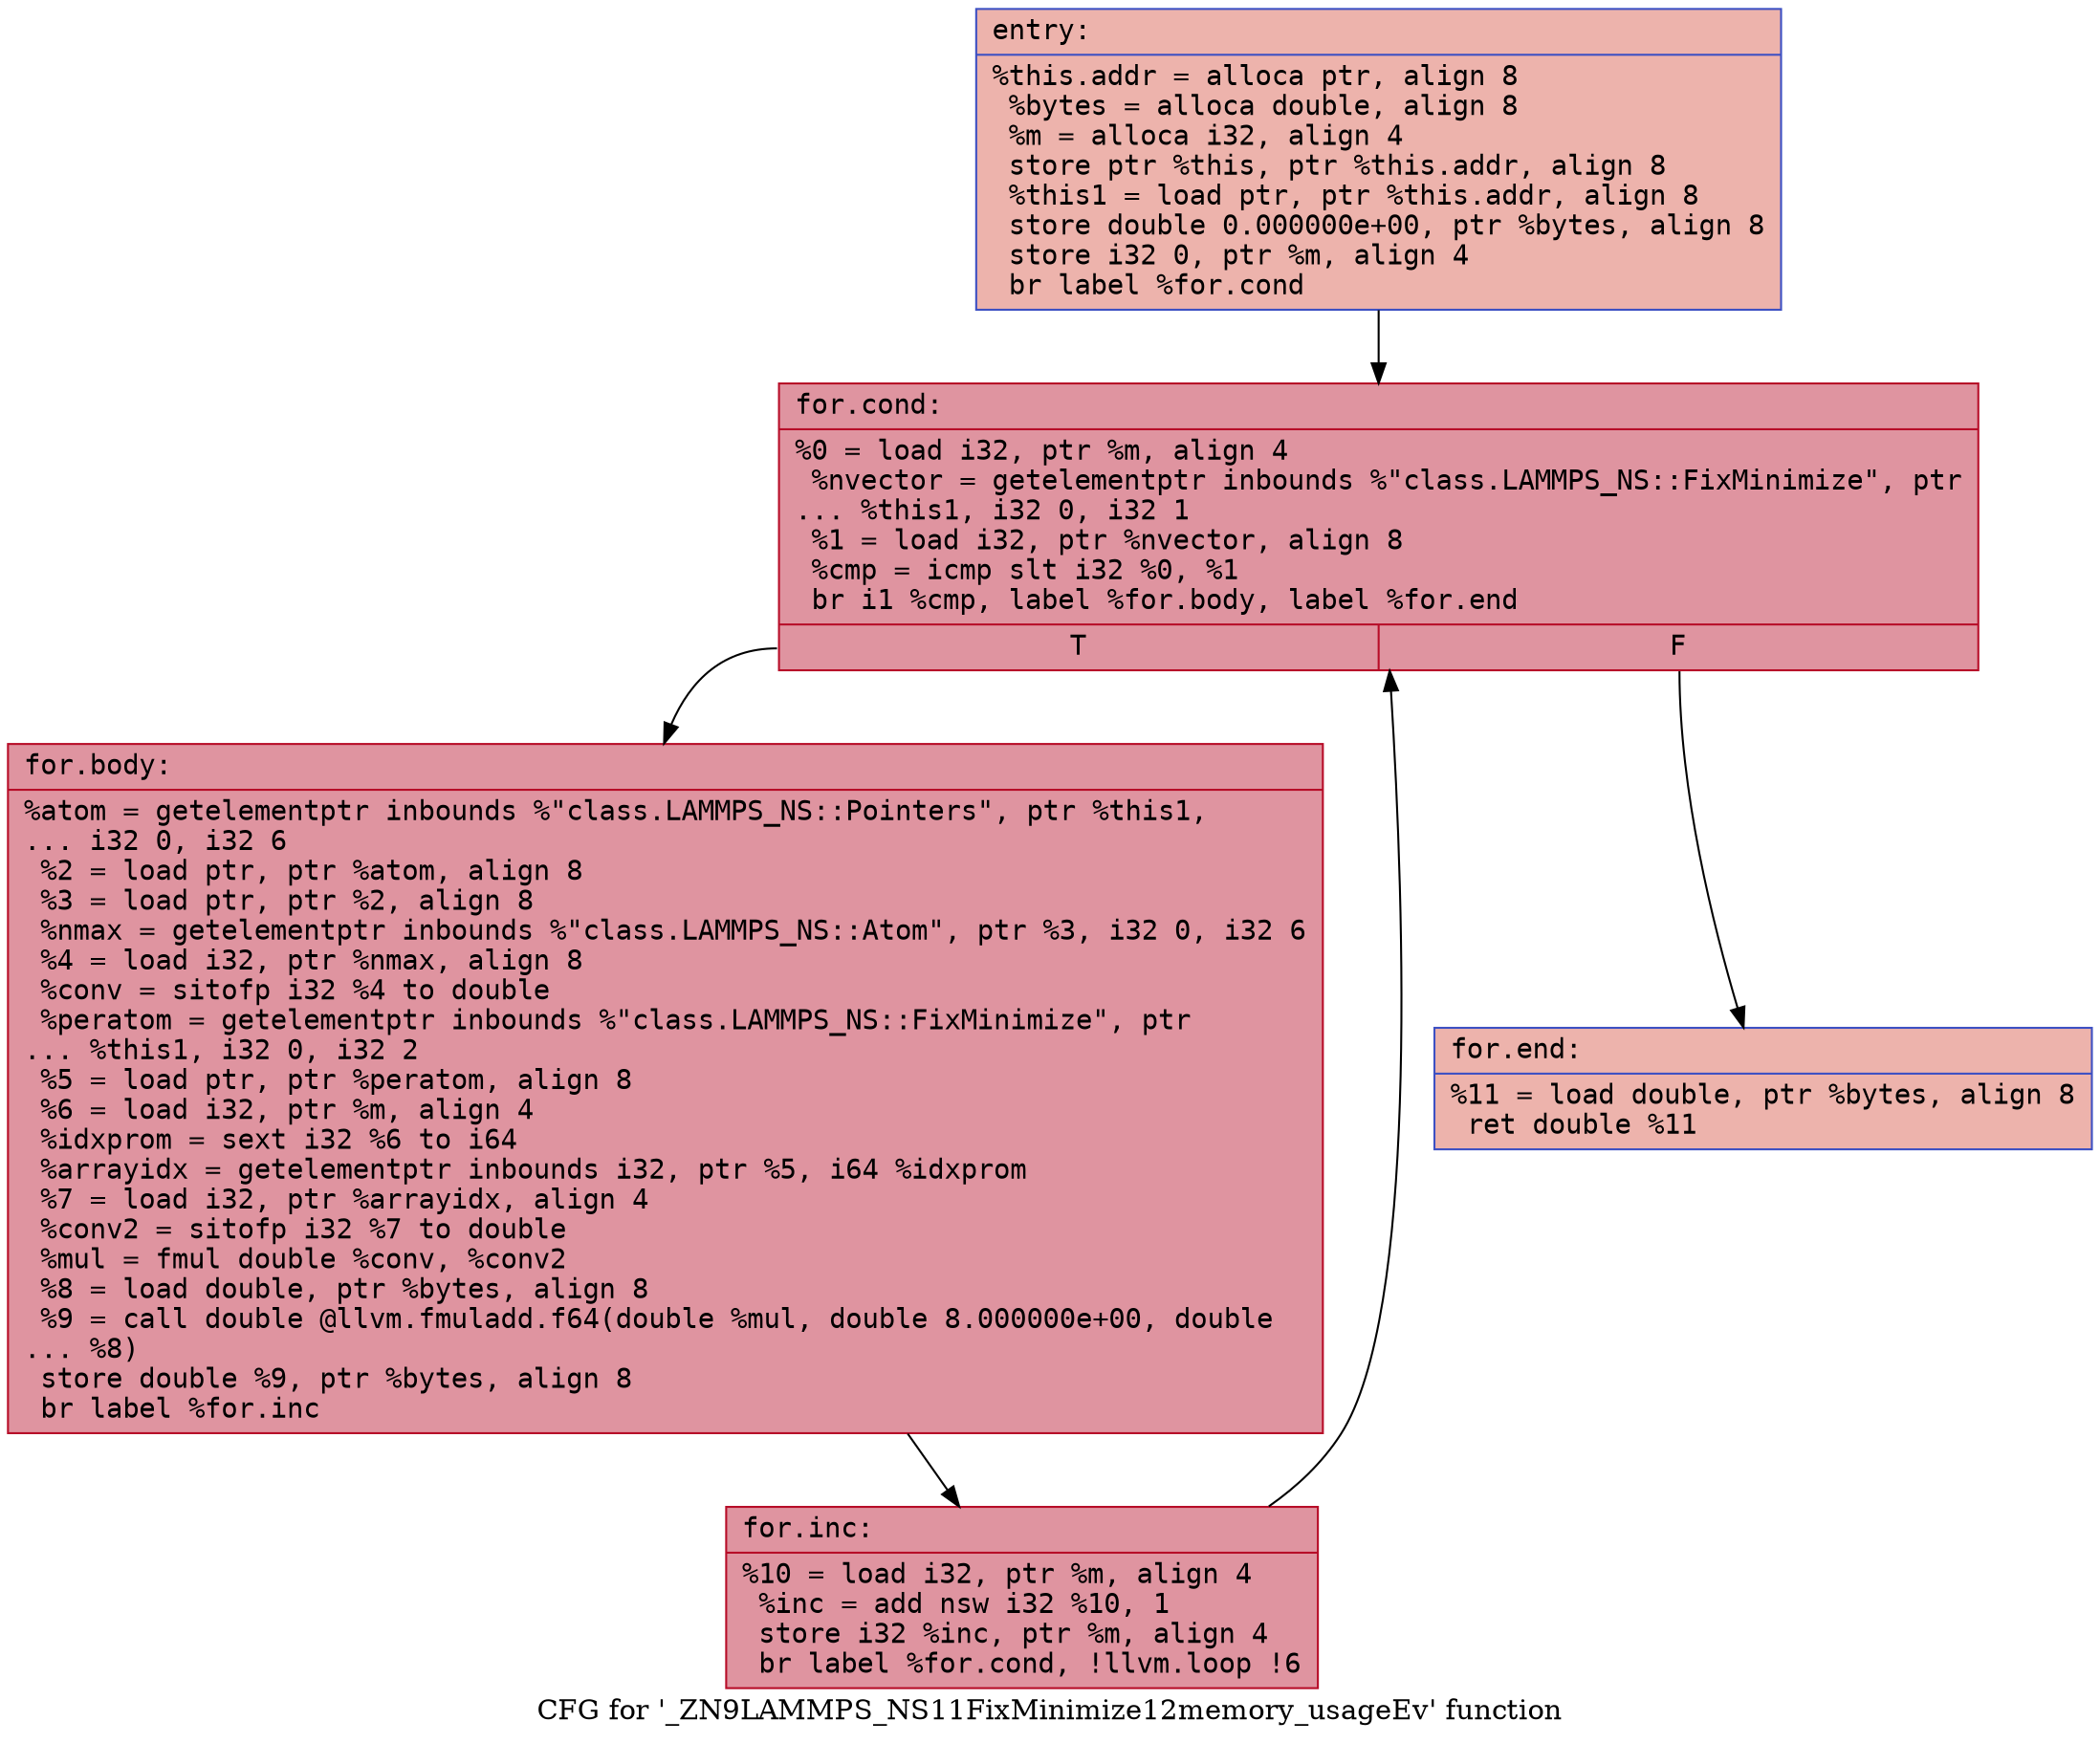 digraph "CFG for '_ZN9LAMMPS_NS11FixMinimize12memory_usageEv' function" {
	label="CFG for '_ZN9LAMMPS_NS11FixMinimize12memory_usageEv' function";

	Node0x5624a1c20b30 [shape=record,color="#3d50c3ff", style=filled, fillcolor="#d6524470" fontname="Courier",label="{entry:\l|  %this.addr = alloca ptr, align 8\l  %bytes = alloca double, align 8\l  %m = alloca i32, align 4\l  store ptr %this, ptr %this.addr, align 8\l  %this1 = load ptr, ptr %this.addr, align 8\l  store double 0.000000e+00, ptr %bytes, align 8\l  store i32 0, ptr %m, align 4\l  br label %for.cond\l}"];
	Node0x5624a1c20b30 -> Node0x5624a1c20ed0[tooltip="entry -> for.cond\nProbability 100.00%" ];
	Node0x5624a1c20ed0 [shape=record,color="#b70d28ff", style=filled, fillcolor="#b70d2870" fontname="Courier",label="{for.cond:\l|  %0 = load i32, ptr %m, align 4\l  %nvector = getelementptr inbounds %\"class.LAMMPS_NS::FixMinimize\", ptr\l... %this1, i32 0, i32 1\l  %1 = load i32, ptr %nvector, align 8\l  %cmp = icmp slt i32 %0, %1\l  br i1 %cmp, label %for.body, label %for.end\l|{<s0>T|<s1>F}}"];
	Node0x5624a1c20ed0:s0 -> Node0x5624a1c21250[tooltip="for.cond -> for.body\nProbability 96.88%" ];
	Node0x5624a1c20ed0:s1 -> Node0x5624a1c212d0[tooltip="for.cond -> for.end\nProbability 3.12%" ];
	Node0x5624a1c21250 [shape=record,color="#b70d28ff", style=filled, fillcolor="#b70d2870" fontname="Courier",label="{for.body:\l|  %atom = getelementptr inbounds %\"class.LAMMPS_NS::Pointers\", ptr %this1,\l... i32 0, i32 6\l  %2 = load ptr, ptr %atom, align 8\l  %3 = load ptr, ptr %2, align 8\l  %nmax = getelementptr inbounds %\"class.LAMMPS_NS::Atom\", ptr %3, i32 0, i32 6\l  %4 = load i32, ptr %nmax, align 8\l  %conv = sitofp i32 %4 to double\l  %peratom = getelementptr inbounds %\"class.LAMMPS_NS::FixMinimize\", ptr\l... %this1, i32 0, i32 2\l  %5 = load ptr, ptr %peratom, align 8\l  %6 = load i32, ptr %m, align 4\l  %idxprom = sext i32 %6 to i64\l  %arrayidx = getelementptr inbounds i32, ptr %5, i64 %idxprom\l  %7 = load i32, ptr %arrayidx, align 4\l  %conv2 = sitofp i32 %7 to double\l  %mul = fmul double %conv, %conv2\l  %8 = load double, ptr %bytes, align 8\l  %9 = call double @llvm.fmuladd.f64(double %mul, double 8.000000e+00, double\l... %8)\l  store double %9, ptr %bytes, align 8\l  br label %for.inc\l}"];
	Node0x5624a1c21250 -> Node0x5624a1c22070[tooltip="for.body -> for.inc\nProbability 100.00%" ];
	Node0x5624a1c22070 [shape=record,color="#b70d28ff", style=filled, fillcolor="#b70d2870" fontname="Courier",label="{for.inc:\l|  %10 = load i32, ptr %m, align 4\l  %inc = add nsw i32 %10, 1\l  store i32 %inc, ptr %m, align 4\l  br label %for.cond, !llvm.loop !6\l}"];
	Node0x5624a1c22070 -> Node0x5624a1c20ed0[tooltip="for.inc -> for.cond\nProbability 100.00%" ];
	Node0x5624a1c212d0 [shape=record,color="#3d50c3ff", style=filled, fillcolor="#d6524470" fontname="Courier",label="{for.end:\l|  %11 = load double, ptr %bytes, align 8\l  ret double %11\l}"];
}
